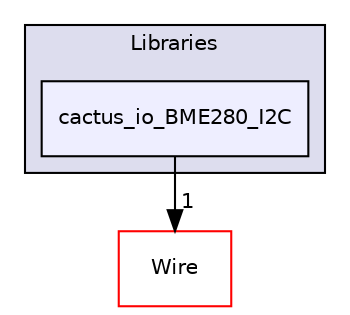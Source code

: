 digraph "Arduino/Libraries/cactus_io_BME280_I2C" {
  compound=true
  node [ fontsize="10", fontname="Helvetica"];
  edge [ labelfontsize="10", labelfontname="Helvetica"];
  subgraph clusterdir_7a9391ffd4e903eec356dfa807f43b8d {
    graph [ bgcolor="#ddddee", pencolor="black", label="Libraries" fontname="Helvetica", fontsize="10", URL="dir_7a9391ffd4e903eec356dfa807f43b8d.html"]
  dir_105615df9dbbada452b624d2691ae011 [shape=box, label="cactus_io_BME280_I2C", style="filled", fillcolor="#eeeeff", pencolor="black", URL="dir_105615df9dbbada452b624d2691ae011.html"];
  }
  dir_1b0f1419218e07baff219bd9e7452645 [shape=box label="Wire" fillcolor="white" style="filled" color="red" URL="dir_1b0f1419218e07baff219bd9e7452645.html"];
  dir_105615df9dbbada452b624d2691ae011->dir_1b0f1419218e07baff219bd9e7452645 [headlabel="1", labeldistance=1.5 headhref="dir_000002_000043.html"];
}
